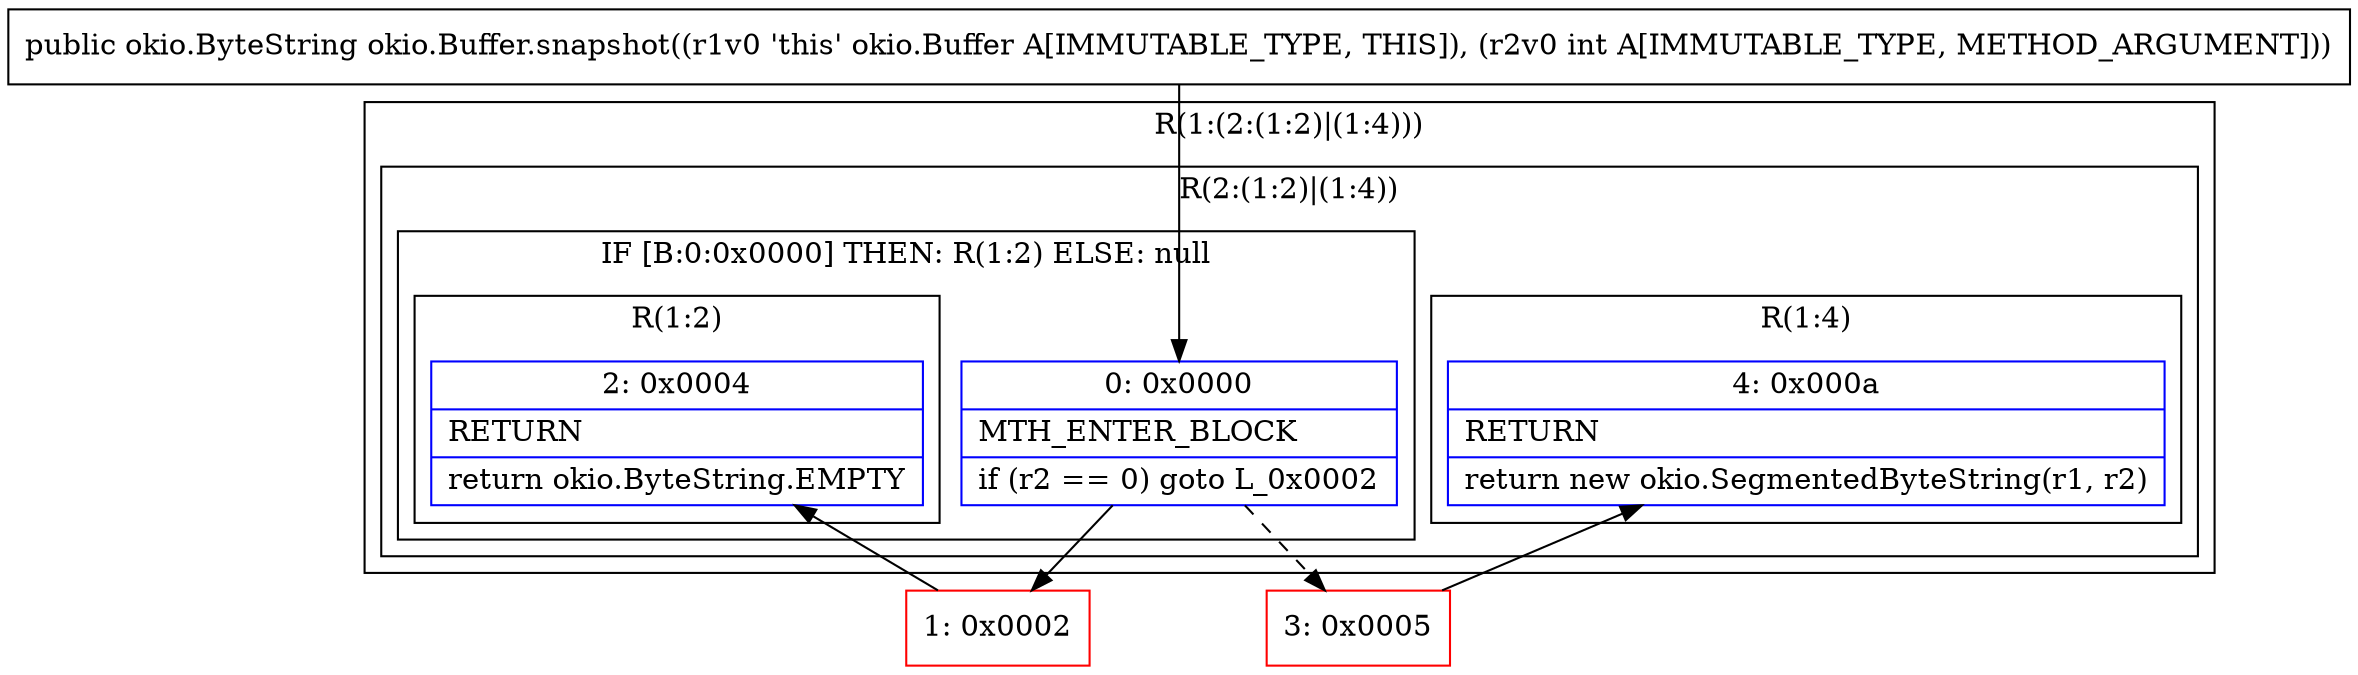 digraph "CFG forokio.Buffer.snapshot(I)Lokio\/ByteString;" {
subgraph cluster_Region_49973010 {
label = "R(1:(2:(1:2)|(1:4)))";
node [shape=record,color=blue];
subgraph cluster_Region_1457309452 {
label = "R(2:(1:2)|(1:4))";
node [shape=record,color=blue];
subgraph cluster_IfRegion_1291736241 {
label = "IF [B:0:0x0000] THEN: R(1:2) ELSE: null";
node [shape=record,color=blue];
Node_0 [shape=record,label="{0\:\ 0x0000|MTH_ENTER_BLOCK\l|if (r2 == 0) goto L_0x0002\l}"];
subgraph cluster_Region_1041291119 {
label = "R(1:2)";
node [shape=record,color=blue];
Node_2 [shape=record,label="{2\:\ 0x0004|RETURN\l|return okio.ByteString.EMPTY\l}"];
}
}
subgraph cluster_Region_1745094056 {
label = "R(1:4)";
node [shape=record,color=blue];
Node_4 [shape=record,label="{4\:\ 0x000a|RETURN\l|return new okio.SegmentedByteString(r1, r2)\l}"];
}
}
}
Node_1 [shape=record,color=red,label="{1\:\ 0x0002}"];
Node_3 [shape=record,color=red,label="{3\:\ 0x0005}"];
MethodNode[shape=record,label="{public okio.ByteString okio.Buffer.snapshot((r1v0 'this' okio.Buffer A[IMMUTABLE_TYPE, THIS]), (r2v0 int A[IMMUTABLE_TYPE, METHOD_ARGUMENT])) }"];
MethodNode -> Node_0;
Node_0 -> Node_1;
Node_0 -> Node_3[style=dashed];
Node_1 -> Node_2;
Node_3 -> Node_4;
}

